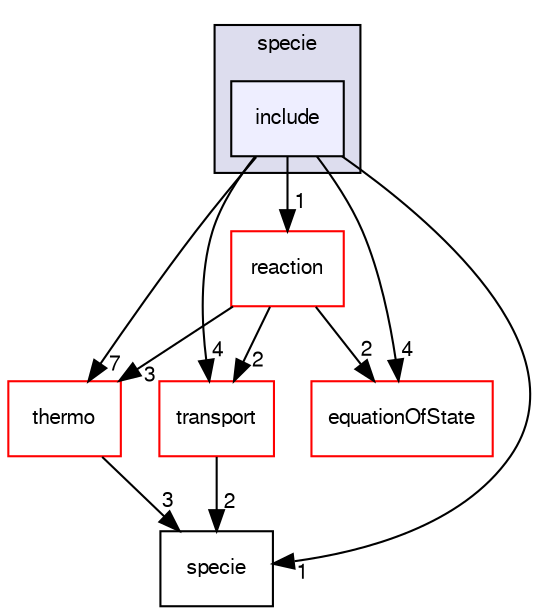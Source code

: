 digraph "src/thermophysicalModels/specie/include" {
  bgcolor=transparent;
  compound=true
  node [ fontsize="10", fontname="FreeSans"];
  edge [ labelfontsize="10", labelfontname="FreeSans"];
  subgraph clusterdir_5c4bf53b114f4c9237cd4ef0431fc9bd {
    graph [ bgcolor="#ddddee", pencolor="black", label="specie" fontname="FreeSans", fontsize="10", URL="dir_5c4bf53b114f4c9237cd4ef0431fc9bd.html"]
  dir_b55d228163c0a2e873957eb688462e1f [shape=box, label="include", style="filled", fillcolor="#eeeeff", pencolor="black", URL="dir_b55d228163c0a2e873957eb688462e1f.html"];
  }
  dir_c33051a76953a582918a8b8685a5d648 [shape=box label="transport" color="red" URL="dir_c33051a76953a582918a8b8685a5d648.html"];
  dir_f6178c4a32c891ac3a18c9e9fb558e23 [shape=box label="equationOfState" color="red" URL="dir_f6178c4a32c891ac3a18c9e9fb558e23.html"];
  dir_0a4039949b5e30fbb8957147ecb4e7fe [shape=box label="specie" URL="dir_0a4039949b5e30fbb8957147ecb4e7fe.html"];
  dir_52d55d2fbf4a26d00084c41bddaf4722 [shape=box label="thermo" color="red" URL="dir_52d55d2fbf4a26d00084c41bddaf4722.html"];
  dir_8e22d7bb5211f38d4629fa6608cf6410 [shape=box label="reaction" color="red" URL="dir_8e22d7bb5211f38d4629fa6608cf6410.html"];
  dir_c33051a76953a582918a8b8685a5d648->dir_0a4039949b5e30fbb8957147ecb4e7fe [headlabel="2", labeldistance=1.5 headhref="dir_002756_002743.html"];
  dir_52d55d2fbf4a26d00084c41bddaf4722->dir_0a4039949b5e30fbb8957147ecb4e7fe [headlabel="3", labeldistance=1.5 headhref="dir_002745_002743.html"];
  dir_b55d228163c0a2e873957eb688462e1f->dir_c33051a76953a582918a8b8685a5d648 [headlabel="4", labeldistance=1.5 headhref="dir_002719_002756.html"];
  dir_b55d228163c0a2e873957eb688462e1f->dir_f6178c4a32c891ac3a18c9e9fb558e23 [headlabel="4", labeldistance=1.5 headhref="dir_002719_001074.html"];
  dir_b55d228163c0a2e873957eb688462e1f->dir_0a4039949b5e30fbb8957147ecb4e7fe [headlabel="1", labeldistance=1.5 headhref="dir_002719_002743.html"];
  dir_b55d228163c0a2e873957eb688462e1f->dir_52d55d2fbf4a26d00084c41bddaf4722 [headlabel="7", labeldistance=1.5 headhref="dir_002719_002745.html"];
  dir_b55d228163c0a2e873957eb688462e1f->dir_8e22d7bb5211f38d4629fa6608cf6410 [headlabel="1", labeldistance=1.5 headhref="dir_002719_002720.html"];
  dir_8e22d7bb5211f38d4629fa6608cf6410->dir_c33051a76953a582918a8b8685a5d648 [headlabel="2", labeldistance=1.5 headhref="dir_002720_002756.html"];
  dir_8e22d7bb5211f38d4629fa6608cf6410->dir_f6178c4a32c891ac3a18c9e9fb558e23 [headlabel="2", labeldistance=1.5 headhref="dir_002720_001074.html"];
  dir_8e22d7bb5211f38d4629fa6608cf6410->dir_52d55d2fbf4a26d00084c41bddaf4722 [headlabel="3", labeldistance=1.5 headhref="dir_002720_002745.html"];
}
